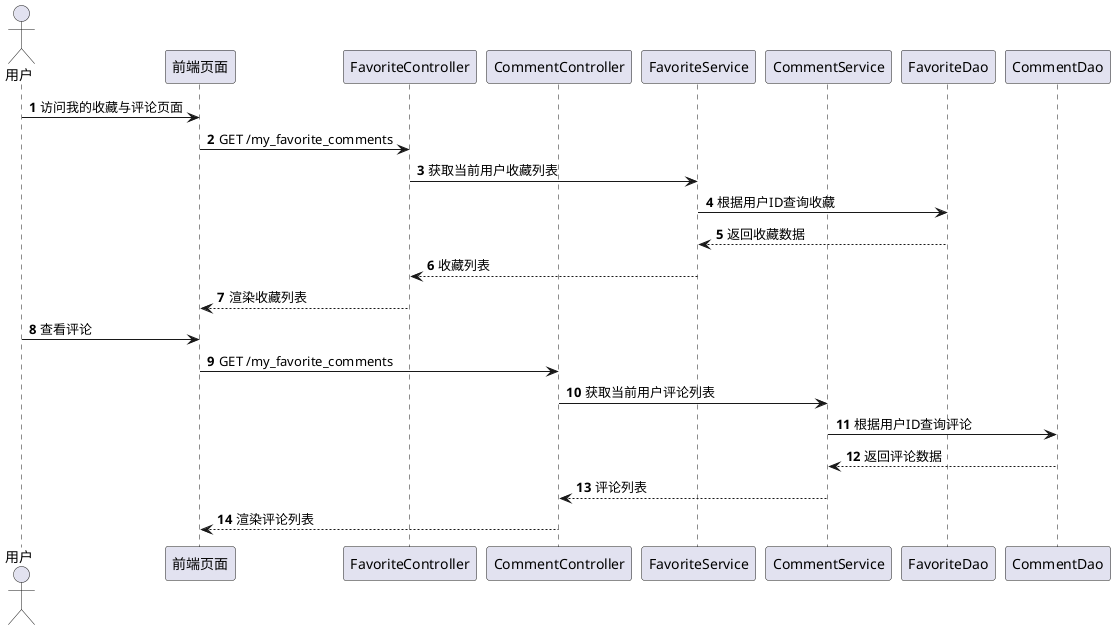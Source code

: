 @startuml
'<url id="cv7ch9uan0vl4pbvmh4g" type="url" status="parsed" title="Sequence Diagram syntax and features" wc="36860">https://plantuml.com/sequence-diagram</url>

autonumber

actor 用户 as User
participant "前端页面" as Frontend
participant "FavoriteController" as FavoriteController
participant "CommentController" as CommentController
participant "FavoriteService" as FavoriteService
participant "CommentService" as CommentService
participant "FavoriteDao" as FavoriteDao
participant "CommentDao" as CommentDao

User -> Frontend: 访问我的收藏与评论页面
Frontend -> FavoriteController: GET /my_favorite_comments
FavoriteController -> FavoriteService: 获取当前用户收藏列表
FavoriteService -> FavoriteDao: 根据用户ID查询收藏
FavoriteDao --> FavoriteService: 返回收藏数据
FavoriteService --> FavoriteController: 收藏列表
FavoriteController --> Frontend: 渲染收藏列表

User -> Frontend: 查看评论
Frontend -> CommentController: GET /my_favorite_comments
CommentController -> CommentService: 获取当前用户评论列表
CommentService -> CommentDao: 根据用户ID查询评论
CommentDao --> CommentService: 返回评论数据
CommentService --> CommentController: 评论列表
CommentController --> Frontend: 渲染评论列表
@enduml